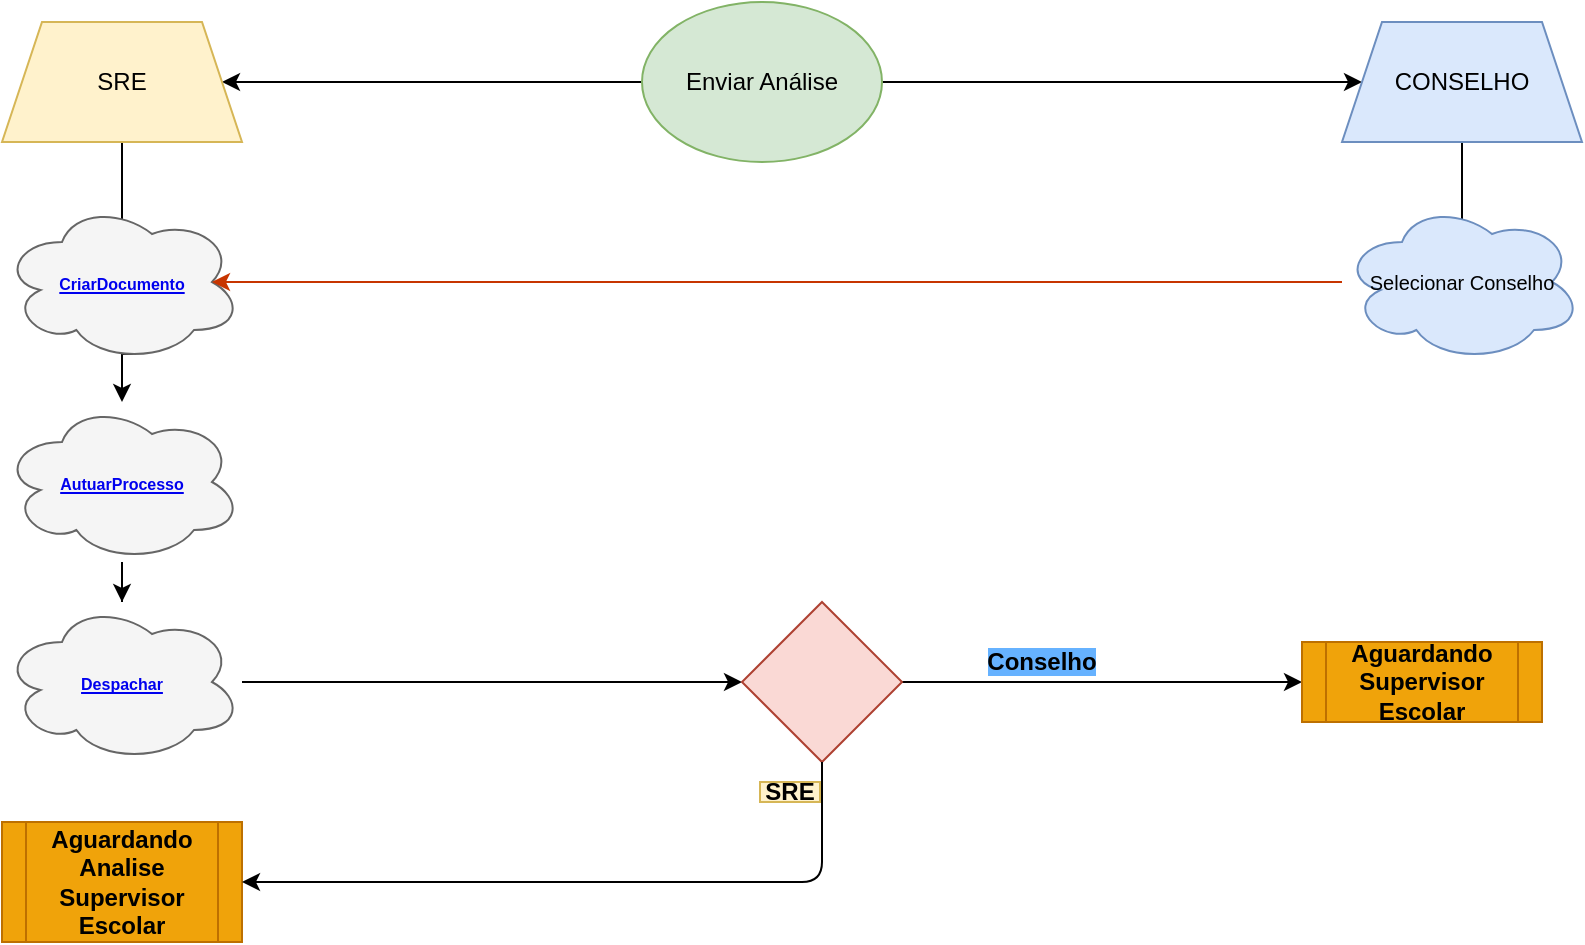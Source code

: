 <mxfile version="14.9.9" type="github">
  <diagram id="V4eSdaGsLNwM4Y5OTWSI" name="Page-1">
    <mxGraphModel dx="1422" dy="762" grid="1" gridSize="10" guides="1" tooltips="1" connect="1" arrows="1" fold="1" page="1" pageScale="1" pageWidth="827" pageHeight="1169" math="0" shadow="0">
      <root>
        <mxCell id="0" />
        <mxCell id="1" parent="0" />
        <mxCell id="AdJBhNed-db-71Ik7C8y-14" value="" style="edgeStyle=orthogonalEdgeStyle;rounded=0;orthogonalLoop=1;jettySize=auto;html=1;" edge="1" parent="1" source="AdJBhNed-db-71Ik7C8y-12" target="AdJBhNed-db-71Ik7C8y-13">
          <mxGeometry relative="1" as="geometry" />
        </mxCell>
        <mxCell id="AdJBhNed-db-71Ik7C8y-16" value="" style="edgeStyle=orthogonalEdgeStyle;rounded=0;orthogonalLoop=1;jettySize=auto;html=1;" edge="1" parent="1" source="AdJBhNed-db-71Ik7C8y-12" target="AdJBhNed-db-71Ik7C8y-15">
          <mxGeometry relative="1" as="geometry" />
        </mxCell>
        <mxCell id="AdJBhNed-db-71Ik7C8y-12" value="&lt;span&gt;Enviar Análise&lt;/span&gt;" style="ellipse;whiteSpace=wrap;html=1;fillColor=#d5e8d4;strokeColor=#82b366;" vertex="1" parent="1">
          <mxGeometry x="340" y="10" width="120" height="80" as="geometry" />
        </mxCell>
        <mxCell id="AdJBhNed-db-71Ik7C8y-25" style="edgeStyle=orthogonalEdgeStyle;rounded=0;orthogonalLoop=1;jettySize=auto;html=1;exitX=0.5;exitY=1;exitDx=0;exitDy=0;entryX=0.5;entryY=0.25;entryDx=0;entryDy=0;entryPerimeter=0;" edge="1" parent="1" source="AdJBhNed-db-71Ik7C8y-13" target="AdJBhNed-db-71Ik7C8y-24">
          <mxGeometry relative="1" as="geometry" />
        </mxCell>
        <mxCell id="AdJBhNed-db-71Ik7C8y-13" value="SRE" style="shape=trapezoid;perimeter=trapezoidPerimeter;whiteSpace=wrap;html=1;fixedSize=1;fillColor=#fff2cc;strokeColor=#d6b656;" vertex="1" parent="1">
          <mxGeometry x="20" y="20" width="120" height="60" as="geometry" />
        </mxCell>
        <mxCell id="AdJBhNed-db-71Ik7C8y-29" value="" style="edgeStyle=orthogonalEdgeStyle;rounded=0;orthogonalLoop=1;jettySize=auto;html=1;entryX=0.625;entryY=0.2;entryDx=0;entryDy=0;entryPerimeter=0;" edge="1" parent="1" source="AdJBhNed-db-71Ik7C8y-15" target="AdJBhNed-db-71Ik7C8y-28">
          <mxGeometry relative="1" as="geometry">
            <mxPoint x="750" y="180" as="targetPoint" />
            <Array as="points">
              <mxPoint x="750" y="156" />
            </Array>
          </mxGeometry>
        </mxCell>
        <mxCell id="AdJBhNed-db-71Ik7C8y-15" value="CONSELHO" style="shape=trapezoid;perimeter=trapezoidPerimeter;whiteSpace=wrap;html=1;fixedSize=1;fillColor=#dae8fc;strokeColor=#6c8ebf;" vertex="1" parent="1">
          <mxGeometry x="690" y="20" width="120" height="60" as="geometry" />
        </mxCell>
        <mxCell id="AdJBhNed-db-71Ik7C8y-20" value="" style="edgeStyle=orthogonalEdgeStyle;rounded=0;orthogonalLoop=1;jettySize=auto;html=1;exitX=0.55;exitY=0.95;exitDx=0;exitDy=0;exitPerimeter=0;" edge="1" parent="1" source="AdJBhNed-db-71Ik7C8y-24" target="AdJBhNed-db-71Ik7C8y-19">
          <mxGeometry relative="1" as="geometry">
            <mxPoint x="80" y="180" as="sourcePoint" />
            <Array as="points">
              <mxPoint x="80" y="186" />
            </Array>
          </mxGeometry>
        </mxCell>
        <mxCell id="AdJBhNed-db-71Ik7C8y-23" value="" style="edgeStyle=orthogonalEdgeStyle;rounded=0;orthogonalLoop=1;jettySize=auto;html=1;" edge="1" parent="1" source="AdJBhNed-db-71Ik7C8y-19" target="AdJBhNed-db-71Ik7C8y-22">
          <mxGeometry relative="1" as="geometry" />
        </mxCell>
        <mxCell id="AdJBhNed-db-71Ik7C8y-19" value="&lt;span style=&quot;font-size: 8px&quot;&gt;&lt;b&gt;&lt;a href=&quot;https://api.treinamento.e-docs.es.gov.br/swagger/index.html?urls.primaryName=V2.0&quot;&gt;AutuarProcesso&lt;/a&gt;&lt;/b&gt;&lt;/span&gt;" style="ellipse;shape=cloud;whiteSpace=wrap;html=1;fontColor=#333333;strokeColor=#666666;fillColor=#f5f5f5;" vertex="1" parent="1">
          <mxGeometry x="20" y="210" width="120" height="80" as="geometry" />
        </mxCell>
        <mxCell id="AdJBhNed-db-71Ik7C8y-40" value="" style="edgeStyle=orthogonalEdgeStyle;rounded=0;orthogonalLoop=1;jettySize=auto;html=1;" edge="1" parent="1" source="AdJBhNed-db-71Ik7C8y-22" target="AdJBhNed-db-71Ik7C8y-39">
          <mxGeometry relative="1" as="geometry" />
        </mxCell>
        <mxCell id="AdJBhNed-db-71Ik7C8y-22" value="&lt;span style=&quot;font-size: 8px&quot;&gt;&lt;b&gt;&lt;a href=&quot;https://api.treinamento.e-docs.es.gov.br/swagger/index.html?urls.primaryName=V2.0&quot;&gt;Despachar&lt;/a&gt;&lt;/b&gt;&lt;/span&gt;" style="ellipse;shape=cloud;whiteSpace=wrap;html=1;fontColor=#333333;strokeColor=#666666;fillColor=#f5f5f5;" vertex="1" parent="1">
          <mxGeometry x="20" y="310" width="120" height="80" as="geometry" />
        </mxCell>
        <mxCell id="AdJBhNed-db-71Ik7C8y-24" value="&lt;span style=&quot;font-size: 8px&quot;&gt;&lt;b&gt;&lt;a href=&quot;https://api.treinamento.e-docs.es.gov.br/swagger/index.html?urls.primaryName=V1.0&quot;&gt;CriarDocumento&lt;/a&gt;&lt;/b&gt;&lt;/span&gt;" style="ellipse;shape=cloud;whiteSpace=wrap;html=1;fontColor=#333333;strokeColor=#666666;fillColor=#f5f5f5;" vertex="1" parent="1">
          <mxGeometry x="20" y="110" width="120" height="80" as="geometry" />
        </mxCell>
        <mxCell id="AdJBhNed-db-71Ik7C8y-26" value="&lt;b&gt;Aguardando Analise Supervisor Escolar&lt;/b&gt;" style="shape=process;whiteSpace=wrap;html=1;backgroundOutline=1;fontColor=#000000;strokeColor=#BD7000;fillColor=#f0a30a;" vertex="1" parent="1">
          <mxGeometry x="20" y="420" width="120" height="60" as="geometry" />
        </mxCell>
        <mxCell id="AdJBhNed-db-71Ik7C8y-35" value="" style="edgeStyle=orthogonalEdgeStyle;rounded=0;orthogonalLoop=1;jettySize=auto;html=1;fillColor=#fa6800;strokeColor=#C73500;entryX=0.875;entryY=0.5;entryDx=0;entryDy=0;entryPerimeter=0;" edge="1" parent="1" source="AdJBhNed-db-71Ik7C8y-28" target="AdJBhNed-db-71Ik7C8y-24">
          <mxGeometry relative="1" as="geometry">
            <mxPoint x="414" y="150" as="targetPoint" />
          </mxGeometry>
        </mxCell>
        <mxCell id="AdJBhNed-db-71Ik7C8y-28" value="&lt;font style=&quot;font-size: 10px&quot;&gt;Selecionar Conselho&lt;/font&gt;" style="ellipse;shape=cloud;whiteSpace=wrap;html=1;strokeColor=#6c8ebf;fillColor=#dae8fc;" vertex="1" parent="1">
          <mxGeometry x="690" y="110" width="120" height="80" as="geometry" />
        </mxCell>
        <mxCell id="AdJBhNed-db-71Ik7C8y-43" value="" style="edgeStyle=orthogonalEdgeStyle;rounded=0;orthogonalLoop=1;jettySize=auto;html=1;entryX=0;entryY=0.5;entryDx=0;entryDy=0;" edge="1" parent="1" source="AdJBhNed-db-71Ik7C8y-39" target="AdJBhNed-db-71Ik7C8y-44">
          <mxGeometry relative="1" as="geometry">
            <mxPoint x="630" y="350" as="targetPoint" />
          </mxGeometry>
        </mxCell>
        <mxCell id="AdJBhNed-db-71Ik7C8y-39" value="" style="rhombus;whiteSpace=wrap;html=1;strokeColor=#ae4132;fillColor=#fad9d5;" vertex="1" parent="1">
          <mxGeometry x="390" y="310" width="80" height="80" as="geometry" />
        </mxCell>
        <mxCell id="AdJBhNed-db-71Ik7C8y-44" value="&lt;b&gt;Aguardando Supervisor Escolar&lt;/b&gt;" style="shape=process;whiteSpace=wrap;html=1;backgroundOutline=1;fontColor=#000000;strokeColor=#BD7000;fillColor=#f0a30a;" vertex="1" parent="1">
          <mxGeometry x="670" y="330" width="120" height="40" as="geometry" />
        </mxCell>
        <mxCell id="AdJBhNed-db-71Ik7C8y-45" value="&lt;b style=&quot;background-color: rgb(102 , 178 , 255)&quot;&gt;Conselho&lt;/b&gt;" style="text;html=1;strokeColor=none;fillColor=none;align=center;verticalAlign=middle;whiteSpace=wrap;rounded=0;" vertex="1" parent="1">
          <mxGeometry x="520" y="330" width="40" height="20" as="geometry" />
        </mxCell>
        <mxCell id="AdJBhNed-db-71Ik7C8y-46" value="" style="endArrow=classic;html=1;exitX=0.5;exitY=1;exitDx=0;exitDy=0;entryX=1;entryY=0.5;entryDx=0;entryDy=0;" edge="1" parent="1" source="AdJBhNed-db-71Ik7C8y-39" target="AdJBhNed-db-71Ik7C8y-26">
          <mxGeometry width="50" height="50" relative="1" as="geometry">
            <mxPoint x="390" y="590" as="sourcePoint" />
            <mxPoint x="440" y="540" as="targetPoint" />
            <Array as="points">
              <mxPoint x="430" y="450" />
            </Array>
          </mxGeometry>
        </mxCell>
        <mxCell id="AdJBhNed-db-71Ik7C8y-47" value="&lt;b&gt;SRE&lt;/b&gt;" style="text;html=1;strokeColor=#d6b656;fillColor=#fff2cc;align=center;verticalAlign=middle;whiteSpace=wrap;rounded=0;" vertex="1" parent="1">
          <mxGeometry x="399" y="400" width="30" height="10" as="geometry" />
        </mxCell>
      </root>
    </mxGraphModel>
  </diagram>
</mxfile>
